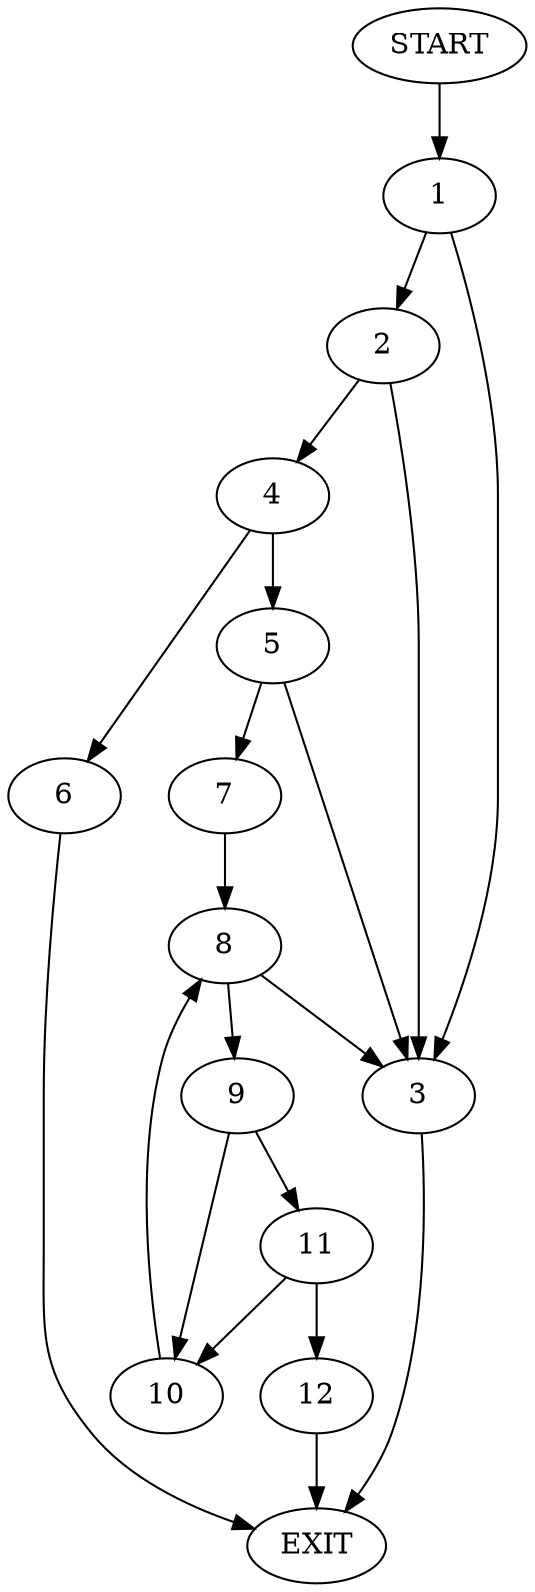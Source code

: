 digraph {
0 [label="START"]
13 [label="EXIT"]
0 -> 1
1 -> 2
1 -> 3
2 -> 4
2 -> 3
3 -> 13
4 -> 5
4 -> 6
6 -> 13
5 -> 3
5 -> 7
7 -> 8
8 -> 9
8 -> 3
9 -> 10
9 -> 11
11 -> 10
11 -> 12
10 -> 8
12 -> 13
}
